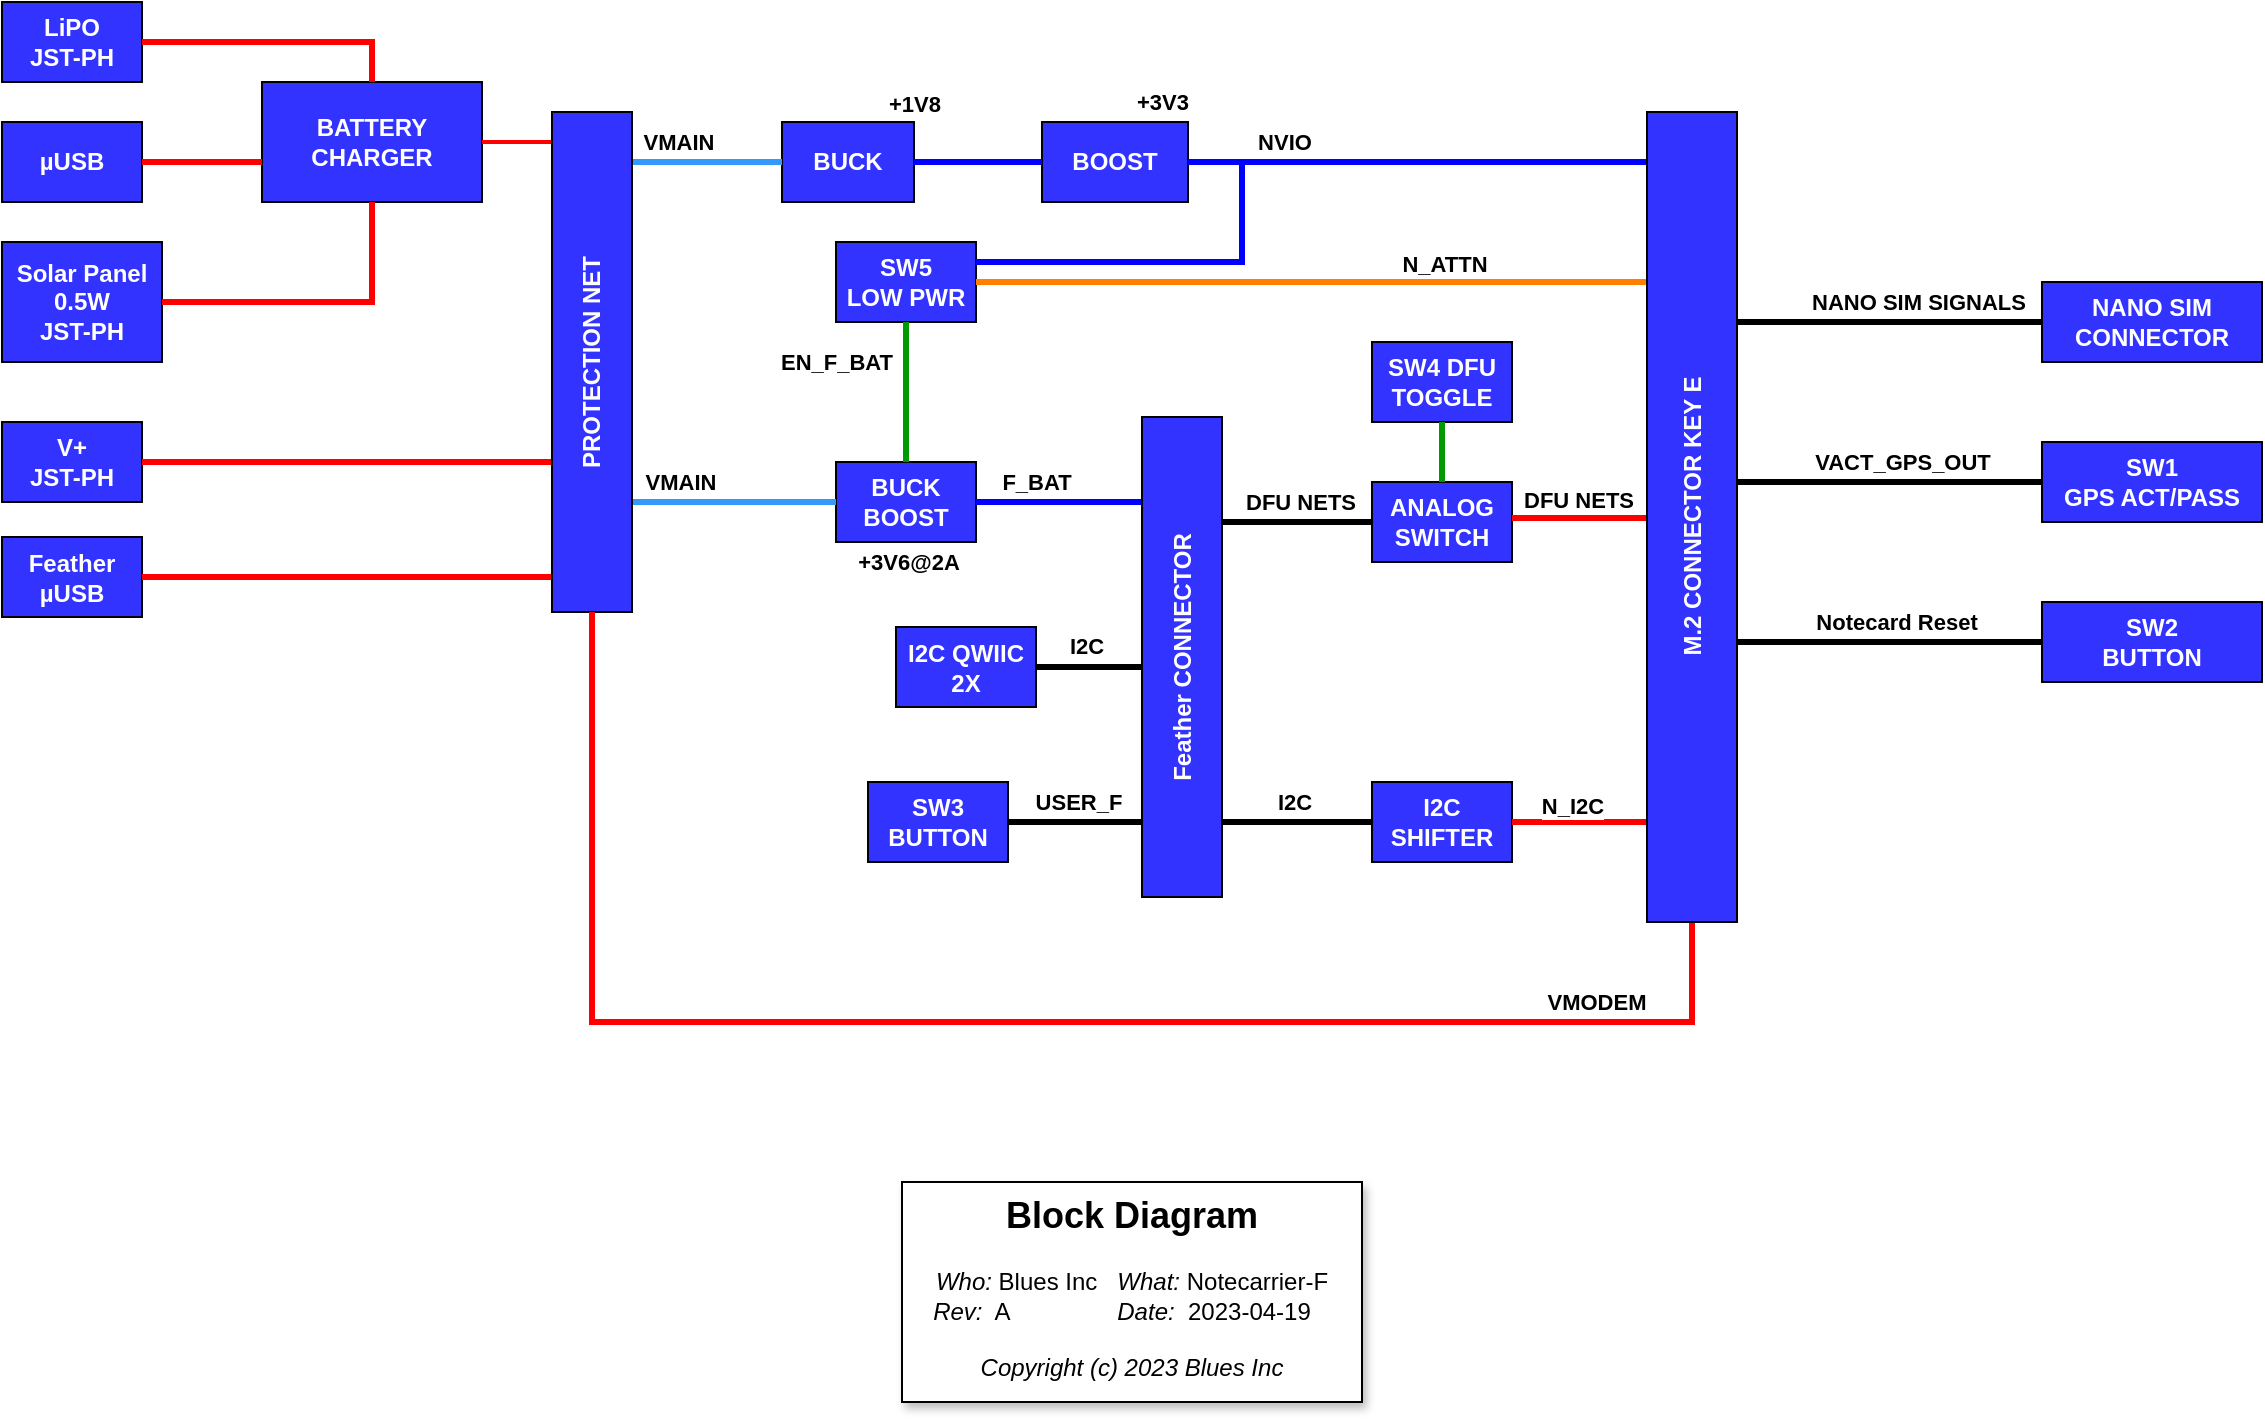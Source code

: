 <mxfile version="21.1.2" type="device">
  <diagram name="Page-1" id="uR9CqJ2n2mXbMMdv6deQ">
    <mxGraphModel dx="1223" dy="858" grid="1" gridSize="10" guides="1" tooltips="1" connect="1" arrows="1" fold="1" page="1" pageScale="1" pageWidth="1169" pageHeight="827" math="0" shadow="0">
      <root>
        <mxCell id="0" />
        <mxCell id="1" parent="0" />
        <mxCell id="u0QYyVKN4QXaWsdcngb1-1" value="&lt;p style=&quot;line-height: 120%;&quot;&gt;&lt;b style=&quot;font-size: 18px;&quot;&gt;Block Diagram&lt;br&gt;&lt;br&gt;&lt;/b&gt;&lt;i&gt;Who:&lt;/i&gt; Blues Inc&amp;nbsp; &amp;nbsp;&lt;i&gt;What:&lt;/i&gt; Notecarrier-F&lt;br&gt;&lt;i&gt;Rev:&lt;/i&gt;&amp;nbsp; A&amp;nbsp; &amp;nbsp; &amp;nbsp; &amp;nbsp; &amp;nbsp; &amp;nbsp; &amp;nbsp; &amp;nbsp;&amp;nbsp;&lt;i&gt;Date:&lt;/i&gt;&amp;nbsp; 2023-04-19&amp;nbsp; &amp;nbsp;&lt;br&gt;&lt;br&gt;&lt;i&gt;Copyright (c) 2023 Blues Inc&lt;/i&gt;&lt;/p&gt;" style="rounded=0;whiteSpace=wrap;html=1;shadow=1;" parent="1" vertex="1">
          <mxGeometry x="470" y="690" width="230" height="110" as="geometry" />
        </mxCell>
        <mxCell id="FmZxhlAY7pAz8xZsXRiV-3" value="&lt;font color=&quot;#ffffff&quot;&gt;&lt;b&gt;LiPO&lt;br&gt;JST-PH&lt;/b&gt;&lt;/font&gt;" style="rounded=0;whiteSpace=wrap;html=1;fillColor=#3333FF;" vertex="1" parent="1">
          <mxGeometry x="20" y="100" width="70" height="40" as="geometry" />
        </mxCell>
        <mxCell id="FmZxhlAY7pAz8xZsXRiV-4" value="&lt;font color=&quot;#ffffff&quot;&gt;&lt;b&gt;µUSB&lt;/b&gt;&lt;/font&gt;" style="rounded=0;whiteSpace=wrap;html=1;fillColor=#3333FF;" vertex="1" parent="1">
          <mxGeometry x="20" y="160" width="70" height="40" as="geometry" />
        </mxCell>
        <mxCell id="FmZxhlAY7pAz8xZsXRiV-5" value="&lt;font color=&quot;#ffffff&quot;&gt;&lt;b&gt;Solar Panel 0.5W&lt;br&gt;JST-PH&lt;/b&gt;&lt;/font&gt;" style="rounded=0;whiteSpace=wrap;html=1;fillColor=#3333FF;" vertex="1" parent="1">
          <mxGeometry x="20" y="220" width="80" height="60" as="geometry" />
        </mxCell>
        <mxCell id="FmZxhlAY7pAz8xZsXRiV-6" value="&lt;font color=&quot;#ffffff&quot;&gt;&lt;b&gt;V+&lt;br&gt;JST-PH&lt;/b&gt;&lt;/font&gt;" style="rounded=0;whiteSpace=wrap;html=1;fillColor=#3333FF;" vertex="1" parent="1">
          <mxGeometry x="20" y="310" width="70" height="40" as="geometry" />
        </mxCell>
        <mxCell id="FmZxhlAY7pAz8xZsXRiV-7" value="&lt;font color=&quot;#ffffff&quot;&gt;&lt;b&gt;Feather&lt;br&gt;µUSB&lt;/b&gt;&lt;/font&gt;" style="rounded=0;whiteSpace=wrap;html=1;fillColor=#3333FF;" vertex="1" parent="1">
          <mxGeometry x="20" y="367.5" width="70" height="40" as="geometry" />
        </mxCell>
        <mxCell id="FmZxhlAY7pAz8xZsXRiV-8" value="&lt;font color=&quot;#ffffff&quot;&gt;&lt;b&gt;BATTERY CHARGER&lt;/b&gt;&lt;/font&gt;" style="rounded=0;whiteSpace=wrap;html=1;fillColor=#3333FF;" vertex="1" parent="1">
          <mxGeometry x="150" y="140" width="110" height="60" as="geometry" />
        </mxCell>
        <mxCell id="FmZxhlAY7pAz8xZsXRiV-9" style="edgeStyle=orthogonalEdgeStyle;rounded=0;orthogonalLoop=1;jettySize=auto;html=1;strokeColor=#FF0000;strokeWidth=3;endArrow=none;endFill=0;exitX=1;exitY=0.5;exitDx=0;exitDy=0;entryX=0.5;entryY=0;entryDx=0;entryDy=0;" edge="1" parent="1" source="FmZxhlAY7pAz8xZsXRiV-3" target="FmZxhlAY7pAz8xZsXRiV-8">
          <mxGeometry relative="1" as="geometry">
            <Array as="points">
              <mxPoint x="205" y="120" />
            </Array>
            <mxPoint x="100" y="70" as="sourcePoint" />
            <mxPoint x="269" y="110" as="targetPoint" />
          </mxGeometry>
        </mxCell>
        <mxCell id="FmZxhlAY7pAz8xZsXRiV-11" style="edgeStyle=orthogonalEdgeStyle;rounded=0;orthogonalLoop=1;jettySize=auto;html=1;strokeColor=#FF0000;strokeWidth=3;endArrow=none;endFill=0;exitX=1;exitY=0.5;exitDx=0;exitDy=0;" edge="1" parent="1" source="FmZxhlAY7pAz8xZsXRiV-4" target="FmZxhlAY7pAz8xZsXRiV-8">
          <mxGeometry relative="1" as="geometry">
            <Array as="points">
              <mxPoint x="160" y="180" />
              <mxPoint x="160" y="180" />
            </Array>
            <mxPoint x="100" y="130" as="sourcePoint" />
            <mxPoint x="215" y="150" as="targetPoint" />
          </mxGeometry>
        </mxCell>
        <mxCell id="FmZxhlAY7pAz8xZsXRiV-12" style="edgeStyle=orthogonalEdgeStyle;rounded=0;orthogonalLoop=1;jettySize=auto;html=1;strokeColor=#FF0000;strokeWidth=3;endArrow=none;endFill=0;exitX=1;exitY=0.5;exitDx=0;exitDy=0;entryX=0.5;entryY=1;entryDx=0;entryDy=0;" edge="1" parent="1" source="FmZxhlAY7pAz8xZsXRiV-5" target="FmZxhlAY7pAz8xZsXRiV-8">
          <mxGeometry relative="1" as="geometry">
            <Array as="points">
              <mxPoint x="205" y="250" />
            </Array>
            <mxPoint x="110" y="140" as="sourcePoint" />
            <mxPoint x="225" y="160" as="targetPoint" />
          </mxGeometry>
        </mxCell>
        <mxCell id="FmZxhlAY7pAz8xZsXRiV-13" style="edgeStyle=orthogonalEdgeStyle;rounded=0;orthogonalLoop=1;jettySize=auto;html=1;strokeColor=#FF0000;strokeWidth=3;endArrow=none;endFill=0;exitX=1;exitY=0.5;exitDx=0;exitDy=0;" edge="1" parent="1" source="FmZxhlAY7pAz8xZsXRiV-6" target="FmZxhlAY7pAz8xZsXRiV-2">
          <mxGeometry relative="1" as="geometry">
            <Array as="points">
              <mxPoint x="335" y="330" />
            </Array>
            <mxPoint x="100" y="190" as="sourcePoint" />
            <mxPoint x="160" y="190" as="targetPoint" />
          </mxGeometry>
        </mxCell>
        <mxCell id="FmZxhlAY7pAz8xZsXRiV-14" style="edgeStyle=orthogonalEdgeStyle;rounded=0;orthogonalLoop=1;jettySize=auto;html=1;strokeColor=#FF0000;strokeWidth=3;endArrow=none;endFill=0;exitX=1;exitY=0.5;exitDx=0;exitDy=0;" edge="1" parent="1" source="FmZxhlAY7pAz8xZsXRiV-7" target="FmZxhlAY7pAz8xZsXRiV-2">
          <mxGeometry relative="1" as="geometry">
            <Array as="points">
              <mxPoint x="335" y="388" />
            </Array>
            <mxPoint x="110" y="200" as="sourcePoint" />
            <mxPoint x="170" y="200" as="targetPoint" />
          </mxGeometry>
        </mxCell>
        <mxCell id="FmZxhlAY7pAz8xZsXRiV-15" style="edgeStyle=orthogonalEdgeStyle;rounded=0;orthogonalLoop=1;jettySize=auto;html=1;strokeColor=#FF0000;strokeWidth=2;endArrow=none;endFill=0;exitX=1;exitY=0.5;exitDx=0;exitDy=0;" edge="1" parent="1" source="FmZxhlAY7pAz8xZsXRiV-8" target="FmZxhlAY7pAz8xZsXRiV-2">
          <mxGeometry relative="1" as="geometry">
            <Array as="points">
              <mxPoint x="335" y="170" />
            </Array>
            <mxPoint x="120" y="210" as="sourcePoint" />
            <mxPoint x="180" y="210" as="targetPoint" />
          </mxGeometry>
        </mxCell>
        <mxCell id="FmZxhlAY7pAz8xZsXRiV-16" value="&lt;font color=&quot;#ffffff&quot;&gt;&lt;b&gt;BUCK&lt;br&gt;&lt;/b&gt;&lt;/font&gt;" style="rounded=0;whiteSpace=wrap;html=1;fillColor=#3333FF;" vertex="1" parent="1">
          <mxGeometry x="410" y="160" width="66" height="40" as="geometry" />
        </mxCell>
        <mxCell id="FmZxhlAY7pAz8xZsXRiV-17" value="&lt;font color=&quot;#ffffff&quot;&gt;&lt;b&gt;BOOST&lt;br&gt;&lt;/b&gt;&lt;/font&gt;" style="rounded=0;whiteSpace=wrap;html=1;fillColor=#3333FF;" vertex="1" parent="1">
          <mxGeometry x="540" y="160" width="73" height="40" as="geometry" />
        </mxCell>
        <mxCell id="FmZxhlAY7pAz8xZsXRiV-18" style="edgeStyle=orthogonalEdgeStyle;rounded=0;orthogonalLoop=1;jettySize=auto;html=1;endArrow=none;endFill=0;strokeColor=#3399FF;strokeWidth=3;exitX=1;exitY=0.5;exitDx=0;exitDy=0;" edge="1" parent="1" source="FmZxhlAY7pAz8xZsXRiV-2" target="FmZxhlAY7pAz8xZsXRiV-16">
          <mxGeometry relative="1" as="geometry">
            <Array as="points">
              <mxPoint x="315" y="180" />
            </Array>
            <mxPoint x="380" y="230" as="sourcePoint" />
            <mxPoint x="1043" y="50" as="targetPoint" />
          </mxGeometry>
        </mxCell>
        <mxCell id="FmZxhlAY7pAz8xZsXRiV-19" value="VMAIN" style="edgeLabel;html=1;align=center;verticalAlign=middle;resizable=0;points=[];fontStyle=1;labelBackgroundColor=none;" vertex="1" connectable="0" parent="FmZxhlAY7pAz8xZsXRiV-18">
          <mxGeometry x="0.943" y="4" relative="1" as="geometry">
            <mxPoint x="-49" y="-6" as="offset" />
          </mxGeometry>
        </mxCell>
        <mxCell id="FmZxhlAY7pAz8xZsXRiV-20" style="edgeStyle=orthogonalEdgeStyle;rounded=0;orthogonalLoop=1;jettySize=auto;html=1;endArrow=none;endFill=0;strokeColor=#0000FF;strokeWidth=3;" edge="1" parent="1" source="FmZxhlAY7pAz8xZsXRiV-16" target="FmZxhlAY7pAz8xZsXRiV-17">
          <mxGeometry relative="1" as="geometry">
            <Array as="points" />
            <mxPoint x="509" y="179.5" as="sourcePoint" />
            <mxPoint x="559" y="180" as="targetPoint" />
          </mxGeometry>
        </mxCell>
        <mxCell id="FmZxhlAY7pAz8xZsXRiV-21" value="+1V8" style="edgeLabel;html=1;align=center;verticalAlign=middle;resizable=0;points=[];fontStyle=1;labelBackgroundColor=none;" vertex="1" connectable="0" parent="FmZxhlAY7pAz8xZsXRiV-20">
          <mxGeometry x="0.943" y="4" relative="1" as="geometry">
            <mxPoint x="-62" y="-25" as="offset" />
          </mxGeometry>
        </mxCell>
        <mxCell id="FmZxhlAY7pAz8xZsXRiV-22" value="&lt;font color=&quot;#ffffff&quot;&gt;&lt;b&gt;SW5&lt;br&gt;LOW PWR&lt;br&gt;&lt;/b&gt;&lt;/font&gt;" style="rounded=0;whiteSpace=wrap;html=1;fillColor=#3333FF;" vertex="1" parent="1">
          <mxGeometry x="437" y="220" width="70" height="40" as="geometry" />
        </mxCell>
        <mxCell id="FmZxhlAY7pAz8xZsXRiV-23" value="&lt;font color=&quot;#ffffff&quot;&gt;&lt;b&gt;BUCK BOOST&lt;br&gt;&lt;/b&gt;&lt;/font&gt;" style="rounded=0;whiteSpace=wrap;html=1;fillColor=#3333FF;" vertex="1" parent="1">
          <mxGeometry x="437" y="330" width="70" height="40" as="geometry" />
        </mxCell>
        <mxCell id="FmZxhlAY7pAz8xZsXRiV-24" style="edgeStyle=orthogonalEdgeStyle;rounded=0;orthogonalLoop=1;jettySize=auto;html=1;endArrow=none;endFill=0;strokeColor=#3399FF;strokeWidth=3;" edge="1" parent="1" source="FmZxhlAY7pAz8xZsXRiV-2" target="FmZxhlAY7pAz8xZsXRiV-23">
          <mxGeometry relative="1" as="geometry">
            <Array as="points">
              <mxPoint x="320" y="350" />
            </Array>
            <mxPoint x="330" y="435" as="sourcePoint" />
            <mxPoint x="439" y="350" as="targetPoint" />
          </mxGeometry>
        </mxCell>
        <mxCell id="FmZxhlAY7pAz8xZsXRiV-25" value="VMAIN" style="edgeLabel;html=1;align=center;verticalAlign=middle;resizable=0;points=[];fontStyle=1;labelBackgroundColor=none;" vertex="1" connectable="0" parent="FmZxhlAY7pAz8xZsXRiV-24">
          <mxGeometry x="0.943" y="4" relative="1" as="geometry">
            <mxPoint x="-73" y="-6" as="offset" />
          </mxGeometry>
        </mxCell>
        <mxCell id="FmZxhlAY7pAz8xZsXRiV-2" value="&lt;font color=&quot;#ffffff&quot;&gt;&lt;b&gt;PROTECTION NET&lt;br&gt;&lt;/b&gt;&lt;/font&gt;" style="rounded=0;whiteSpace=wrap;html=1;fillColor=#3333FF;rotation=-90;" vertex="1" parent="1">
          <mxGeometry x="190" y="260" width="250" height="40" as="geometry" />
        </mxCell>
        <mxCell id="FmZxhlAY7pAz8xZsXRiV-26" style="edgeStyle=orthogonalEdgeStyle;rounded=0;orthogonalLoop=1;jettySize=auto;html=1;endArrow=none;endFill=0;strokeColor=#009900;strokeWidth=3;" edge="1" parent="1" source="FmZxhlAY7pAz8xZsXRiV-23" target="FmZxhlAY7pAz8xZsXRiV-22">
          <mxGeometry relative="1" as="geometry">
            <Array as="points" />
            <mxPoint x="499" y="193" as="sourcePoint" />
            <mxPoint x="565" y="193" as="targetPoint" />
          </mxGeometry>
        </mxCell>
        <mxCell id="FmZxhlAY7pAz8xZsXRiV-27" value="EN_F_BAT" style="edgeLabel;html=1;align=center;verticalAlign=middle;resizable=0;points=[];fontStyle=1;labelBackgroundColor=none;" vertex="1" connectable="0" parent="FmZxhlAY7pAz8xZsXRiV-26">
          <mxGeometry x="0.943" y="4" relative="1" as="geometry">
            <mxPoint x="-31" y="18" as="offset" />
          </mxGeometry>
        </mxCell>
        <mxCell id="FmZxhlAY7pAz8xZsXRiV-29" value="&lt;font color=&quot;#ffffff&quot;&gt;&lt;b&gt;I2C QWIIC 2X&lt;br&gt;&lt;/b&gt;&lt;/font&gt;" style="rounded=0;whiteSpace=wrap;html=1;fillColor=#3333FF;" vertex="1" parent="1">
          <mxGeometry x="467" y="412.5" width="70" height="40" as="geometry" />
        </mxCell>
        <mxCell id="FmZxhlAY7pAz8xZsXRiV-30" value="&lt;font color=&quot;#ffffff&quot;&gt;&lt;b&gt;SW3 BUTTON&lt;br&gt;&lt;/b&gt;&lt;/font&gt;" style="rounded=0;whiteSpace=wrap;html=1;fillColor=#3333FF;" vertex="1" parent="1">
          <mxGeometry x="453" y="490" width="70" height="40" as="geometry" />
        </mxCell>
        <mxCell id="FmZxhlAY7pAz8xZsXRiV-31" style="edgeStyle=orthogonalEdgeStyle;rounded=0;orthogonalLoop=1;jettySize=auto;html=1;endArrow=none;endFill=0;strokeColor=#0000FF;strokeWidth=3;" edge="1" parent="1" source="FmZxhlAY7pAz8xZsXRiV-17" target="FmZxhlAY7pAz8xZsXRiV-1">
          <mxGeometry relative="1" as="geometry">
            <Array as="points">
              <mxPoint x="865" y="180" />
            </Array>
            <mxPoint x="484" y="190" as="sourcePoint" />
            <mxPoint x="550" y="190" as="targetPoint" />
          </mxGeometry>
        </mxCell>
        <mxCell id="FmZxhlAY7pAz8xZsXRiV-32" value="NVIO" style="edgeLabel;html=1;align=center;verticalAlign=middle;resizable=0;points=[];fontStyle=1;labelBackgroundColor=none;" vertex="1" connectable="0" parent="FmZxhlAY7pAz8xZsXRiV-31">
          <mxGeometry x="0.943" y="4" relative="1" as="geometry">
            <mxPoint x="-200" y="7" as="offset" />
          </mxGeometry>
        </mxCell>
        <mxCell id="FmZxhlAY7pAz8xZsXRiV-58" value="+3V3" style="edgeLabel;html=1;align=center;verticalAlign=middle;resizable=0;points=[];fontStyle=1" vertex="1" connectable="0" parent="FmZxhlAY7pAz8xZsXRiV-31">
          <mxGeometry x="-0.841" y="-2" relative="1" as="geometry">
            <mxPoint x="-35" y="-32" as="offset" />
          </mxGeometry>
        </mxCell>
        <mxCell id="FmZxhlAY7pAz8xZsXRiV-33" style="edgeStyle=orthogonalEdgeStyle;rounded=0;orthogonalLoop=1;jettySize=auto;html=1;endArrow=none;endFill=0;strokeColor=#0000FF;strokeWidth=3;entryX=1;entryY=0.5;entryDx=0;entryDy=0;" edge="1" parent="1" source="FmZxhlAY7pAz8xZsXRiV-22" target="FmZxhlAY7pAz8xZsXRiV-1">
          <mxGeometry relative="1" as="geometry">
            <Array as="points">
              <mxPoint x="640" y="230" />
              <mxPoint x="640" y="180" />
              <mxPoint x="865" y="180" />
            </Array>
            <mxPoint x="648" y="190" as="sourcePoint" />
            <mxPoint x="900" y="165" as="targetPoint" />
          </mxGeometry>
        </mxCell>
        <mxCell id="FmZxhlAY7pAz8xZsXRiV-35" style="edgeStyle=orthogonalEdgeStyle;rounded=0;orthogonalLoop=1;jettySize=auto;html=1;endArrow=none;endFill=0;strokeColor=#FF8000;strokeWidth=3;entryX=1;entryY=0.5;entryDx=0;entryDy=0;" edge="1" parent="1" source="FmZxhlAY7pAz8xZsXRiV-22" target="FmZxhlAY7pAz8xZsXRiV-1">
          <mxGeometry relative="1" as="geometry">
            <Array as="points">
              <mxPoint x="865" y="240" />
            </Array>
            <mxPoint x="648" y="190" as="sourcePoint" />
            <mxPoint x="930" y="210" as="targetPoint" />
          </mxGeometry>
        </mxCell>
        <mxCell id="FmZxhlAY7pAz8xZsXRiV-36" value="N_ATTN" style="edgeLabel;html=1;align=center;verticalAlign=middle;resizable=0;points=[];fontStyle=1;labelBackgroundColor=none;" vertex="1" connectable="0" parent="FmZxhlAY7pAz8xZsXRiV-35">
          <mxGeometry x="0.943" y="4" relative="1" as="geometry">
            <mxPoint x="-120" y="63" as="offset" />
          </mxGeometry>
        </mxCell>
        <mxCell id="FmZxhlAY7pAz8xZsXRiV-37" style="edgeStyle=orthogonalEdgeStyle;rounded=0;orthogonalLoop=1;jettySize=auto;html=1;endArrow=none;endFill=0;strokeColor=#0000FF;strokeWidth=3;entryX=1;entryY=0.5;entryDx=0;entryDy=0;" edge="1" parent="1" source="FmZxhlAY7pAz8xZsXRiV-23" target="FmZxhlAY7pAz8xZsXRiV-28">
          <mxGeometry relative="1" as="geometry">
            <Array as="points">
              <mxPoint x="610" y="350" />
            </Array>
            <mxPoint x="509" y="190" as="sourcePoint" />
            <mxPoint x="575" y="190" as="targetPoint" />
          </mxGeometry>
        </mxCell>
        <mxCell id="FmZxhlAY7pAz8xZsXRiV-38" value="F_BAT" style="edgeLabel;html=1;align=center;verticalAlign=middle;resizable=0;points=[];fontStyle=1;labelBackgroundColor=none;" vertex="1" connectable="0" parent="FmZxhlAY7pAz8xZsXRiV-37">
          <mxGeometry x="0.943" y="4" relative="1" as="geometry">
            <mxPoint x="-69" y="28" as="offset" />
          </mxGeometry>
        </mxCell>
        <mxCell id="FmZxhlAY7pAz8xZsXRiV-39" style="edgeStyle=orthogonalEdgeStyle;rounded=0;orthogonalLoop=1;jettySize=auto;html=1;endArrow=none;endFill=0;strokeColor=#000000;strokeWidth=3;entryX=1;entryY=0.5;entryDx=0;entryDy=0;" edge="1" parent="1" source="FmZxhlAY7pAz8xZsXRiV-29" target="FmZxhlAY7pAz8xZsXRiV-28">
          <mxGeometry relative="1" as="geometry">
            <Array as="points">
              <mxPoint x="610" y="433" />
            </Array>
            <mxPoint x="540" y="360" as="sourcePoint" />
            <mxPoint x="645" y="318" as="targetPoint" />
          </mxGeometry>
        </mxCell>
        <mxCell id="FmZxhlAY7pAz8xZsXRiV-40" value="I2C" style="edgeLabel;html=1;align=center;verticalAlign=middle;resizable=0;points=[];fontStyle=1;labelBackgroundColor=none;" vertex="1" connectable="0" parent="FmZxhlAY7pAz8xZsXRiV-39">
          <mxGeometry x="0.943" y="4" relative="1" as="geometry">
            <mxPoint x="-44" y="109" as="offset" />
          </mxGeometry>
        </mxCell>
        <mxCell id="FmZxhlAY7pAz8xZsXRiV-41" style="edgeStyle=orthogonalEdgeStyle;rounded=0;orthogonalLoop=1;jettySize=auto;html=1;endArrow=none;endFill=0;strokeColor=#000000;strokeWidth=3;entryX=0;entryY=0.5;entryDx=0;entryDy=0;" edge="1" parent="1" source="FmZxhlAY7pAz8xZsXRiV-30" target="FmZxhlAY7pAz8xZsXRiV-28">
          <mxGeometry relative="1" as="geometry">
            <Array as="points">
              <mxPoint x="610" y="510" />
            </Array>
            <mxPoint x="559" y="443" as="sourcePoint" />
            <mxPoint x="645" y="558" as="targetPoint" />
          </mxGeometry>
        </mxCell>
        <mxCell id="FmZxhlAY7pAz8xZsXRiV-42" value="USER_F" style="edgeLabel;html=1;align=center;verticalAlign=middle;resizable=0;points=[];fontStyle=1;labelBackgroundColor=none;" vertex="1" connectable="0" parent="FmZxhlAY7pAz8xZsXRiV-41">
          <mxGeometry x="0.943" y="4" relative="1" as="geometry">
            <mxPoint x="-56" y="-44" as="offset" />
          </mxGeometry>
        </mxCell>
        <mxCell id="FmZxhlAY7pAz8xZsXRiV-43" value="&lt;font color=&quot;#ffffff&quot;&gt;&lt;b&gt;SW4 DFU TOGGLE&lt;br&gt;&lt;/b&gt;&lt;/font&gt;" style="rounded=0;whiteSpace=wrap;html=1;fillColor=#3333FF;" vertex="1" parent="1">
          <mxGeometry x="705" y="270" width="70" height="40" as="geometry" />
        </mxCell>
        <mxCell id="FmZxhlAY7pAz8xZsXRiV-44" value="&lt;font color=&quot;#ffffff&quot;&gt;&lt;b&gt;ANALOG SWITCH&lt;br&gt;&lt;/b&gt;&lt;/font&gt;" style="rounded=0;whiteSpace=wrap;html=1;fillColor=#3333FF;" vertex="1" parent="1">
          <mxGeometry x="705" y="340" width="70" height="40" as="geometry" />
        </mxCell>
        <mxCell id="FmZxhlAY7pAz8xZsXRiV-45" value="&lt;font color=&quot;#ffffff&quot;&gt;&lt;b&gt;I2C SHIFTER&lt;br&gt;&lt;/b&gt;&lt;/font&gt;" style="rounded=0;whiteSpace=wrap;html=1;fillColor=#3333FF;" vertex="1" parent="1">
          <mxGeometry x="705" y="490" width="70" height="40" as="geometry" />
        </mxCell>
        <mxCell id="FmZxhlAY7pAz8xZsXRiV-46" style="edgeStyle=orthogonalEdgeStyle;rounded=0;orthogonalLoop=1;jettySize=auto;html=1;endArrow=none;endFill=0;strokeColor=#000000;strokeWidth=3;" edge="1" parent="1" source="FmZxhlAY7pAz8xZsXRiV-28" target="FmZxhlAY7pAz8xZsXRiV-45">
          <mxGeometry relative="1" as="geometry">
            <Array as="points">
              <mxPoint x="615" y="500" />
              <mxPoint x="615" y="510" />
            </Array>
            <mxPoint x="635" y="500" as="sourcePoint" />
            <mxPoint x="640" y="543" as="targetPoint" />
          </mxGeometry>
        </mxCell>
        <mxCell id="FmZxhlAY7pAz8xZsXRiV-47" value="I2C" style="edgeLabel;html=1;align=center;verticalAlign=middle;resizable=0;points=[];fontStyle=1;labelBackgroundColor=none;" vertex="1" connectable="0" parent="FmZxhlAY7pAz8xZsXRiV-46">
          <mxGeometry x="0.943" y="4" relative="1" as="geometry">
            <mxPoint x="-35" y="-6" as="offset" />
          </mxGeometry>
        </mxCell>
        <mxCell id="FmZxhlAY7pAz8xZsXRiV-48" style="edgeStyle=orthogonalEdgeStyle;rounded=0;orthogonalLoop=1;jettySize=auto;html=1;strokeColor=#FF0000;strokeWidth=3;endArrow=none;endFill=0;entryX=0;entryY=0.5;entryDx=0;entryDy=0;" edge="1" parent="1" source="FmZxhlAY7pAz8xZsXRiV-2" target="FmZxhlAY7pAz8xZsXRiV-1">
          <mxGeometry relative="1" as="geometry">
            <Array as="points">
              <mxPoint x="315" y="610" />
              <mxPoint x="865" y="610" />
            </Array>
            <mxPoint x="260" y="610" as="sourcePoint" />
            <mxPoint x="345" y="398" as="targetPoint" />
          </mxGeometry>
        </mxCell>
        <mxCell id="FmZxhlAY7pAz8xZsXRiV-49" value="VMODEM" style="edgeLabel;html=1;align=center;verticalAlign=middle;resizable=0;points=[];fontStyle=1" vertex="1" connectable="0" parent="FmZxhlAY7pAz8xZsXRiV-48">
          <mxGeometry x="0.778" y="1" relative="1" as="geometry">
            <mxPoint x="-9" y="-9" as="offset" />
          </mxGeometry>
        </mxCell>
        <mxCell id="FmZxhlAY7pAz8xZsXRiV-50" style="edgeStyle=orthogonalEdgeStyle;rounded=0;orthogonalLoop=1;jettySize=auto;html=1;strokeColor=#FF0000;strokeWidth=3;endArrow=none;endFill=0;" edge="1" parent="1" source="FmZxhlAY7pAz8xZsXRiV-45" target="FmZxhlAY7pAz8xZsXRiV-1">
          <mxGeometry relative="1" as="geometry">
            <Array as="points">
              <mxPoint x="875" y="510" />
            </Array>
            <mxPoint x="300" y="415" as="sourcePoint" />
            <mxPoint x="875" y="570" as="targetPoint" />
          </mxGeometry>
        </mxCell>
        <mxCell id="FmZxhlAY7pAz8xZsXRiV-51" value="N_I2C" style="edgeLabel;html=1;align=center;verticalAlign=middle;resizable=0;points=[];fontStyle=1" vertex="1" connectable="0" parent="FmZxhlAY7pAz8xZsXRiV-50">
          <mxGeometry x="0.778" y="1" relative="1" as="geometry">
            <mxPoint x="-73" y="-42" as="offset" />
          </mxGeometry>
        </mxCell>
        <mxCell id="FmZxhlAY7pAz8xZsXRiV-52" style="edgeStyle=orthogonalEdgeStyle;rounded=0;orthogonalLoop=1;jettySize=auto;html=1;strokeColor=#FF0000;strokeWidth=3;endArrow=none;endFill=0;" edge="1" parent="1" source="FmZxhlAY7pAz8xZsXRiV-44" target="FmZxhlAY7pAz8xZsXRiV-1">
          <mxGeometry relative="1" as="geometry">
            <Array as="points">
              <mxPoint x="845" y="358" />
              <mxPoint x="845" y="358" />
            </Array>
            <mxPoint x="785" y="520" as="sourcePoint" />
            <mxPoint x="888" y="570" as="targetPoint" />
          </mxGeometry>
        </mxCell>
        <mxCell id="FmZxhlAY7pAz8xZsXRiV-53" value="DFU NETS" style="edgeLabel;html=1;align=center;verticalAlign=middle;resizable=0;points=[];fontStyle=1" vertex="1" connectable="0" parent="FmZxhlAY7pAz8xZsXRiV-52">
          <mxGeometry x="0.778" y="1" relative="1" as="geometry">
            <mxPoint x="-27" y="-8" as="offset" />
          </mxGeometry>
        </mxCell>
        <mxCell id="FmZxhlAY7pAz8xZsXRiV-54" style="edgeStyle=orthogonalEdgeStyle;rounded=0;orthogonalLoop=1;jettySize=auto;html=1;endArrow=none;endFill=0;strokeColor=#000000;strokeWidth=3;exitX=1;exitY=0.5;exitDx=0;exitDy=0;" edge="1" parent="1" source="FmZxhlAY7pAz8xZsXRiV-28" target="FmZxhlAY7pAz8xZsXRiV-44">
          <mxGeometry relative="1" as="geometry">
            <Array as="points">
              <mxPoint x="610" y="360" />
            </Array>
            <mxPoint x="628" y="558" as="sourcePoint" />
            <mxPoint x="715" y="520" as="targetPoint" />
          </mxGeometry>
        </mxCell>
        <mxCell id="FmZxhlAY7pAz8xZsXRiV-55" value="DFU NETS" style="edgeLabel;html=1;align=center;verticalAlign=middle;resizable=0;points=[];fontStyle=1;labelBackgroundColor=none;" vertex="1" connectable="0" parent="FmZxhlAY7pAz8xZsXRiV-54">
          <mxGeometry x="0.943" y="4" relative="1" as="geometry">
            <mxPoint x="-32" y="-6" as="offset" />
          </mxGeometry>
        </mxCell>
        <mxCell id="FmZxhlAY7pAz8xZsXRiV-28" value="&lt;font color=&quot;#ffffff&quot;&gt;&lt;b&gt;Feather CONNECTOR&lt;br&gt;&lt;/b&gt;&lt;/font&gt;" style="rounded=0;whiteSpace=wrap;html=1;fillColor=#3333FF;rotation=-90;" vertex="1" parent="1">
          <mxGeometry x="490" y="407.5" width="240" height="40" as="geometry" />
        </mxCell>
        <mxCell id="FmZxhlAY7pAz8xZsXRiV-56" style="edgeStyle=orthogonalEdgeStyle;rounded=0;orthogonalLoop=1;jettySize=auto;html=1;endArrow=none;endFill=0;strokeColor=#009900;strokeWidth=3;" edge="1" parent="1" source="FmZxhlAY7pAz8xZsXRiV-44" target="FmZxhlAY7pAz8xZsXRiV-43">
          <mxGeometry relative="1" as="geometry">
            <Array as="points" />
            <mxPoint x="480" y="340" as="sourcePoint" />
            <mxPoint x="480" y="270" as="targetPoint" />
          </mxGeometry>
        </mxCell>
        <mxCell id="FmZxhlAY7pAz8xZsXRiV-59" value="&lt;font color=&quot;#ffffff&quot;&gt;&lt;b&gt;NANO SIM CONNECTOR&lt;/b&gt;&lt;/font&gt;" style="rounded=0;whiteSpace=wrap;html=1;fillColor=#3333FF;" vertex="1" parent="1">
          <mxGeometry x="1040" y="240" width="110" height="40" as="geometry" />
        </mxCell>
        <mxCell id="FmZxhlAY7pAz8xZsXRiV-60" value="&lt;font color=&quot;#ffffff&quot;&gt;&lt;b&gt;SW1&lt;br&gt;GPS ACT/PASS&lt;br&gt;&lt;/b&gt;&lt;/font&gt;" style="rounded=0;whiteSpace=wrap;html=1;fillColor=#3333FF;" vertex="1" parent="1">
          <mxGeometry x="1040" y="320" width="110" height="40" as="geometry" />
        </mxCell>
        <mxCell id="FmZxhlAY7pAz8xZsXRiV-61" value="&lt;font color=&quot;#ffffff&quot;&gt;&lt;b&gt;SW2&lt;br&gt;BUTTON&lt;/b&gt;&lt;/font&gt;" style="rounded=0;whiteSpace=wrap;html=1;fillColor=#3333FF;" vertex="1" parent="1">
          <mxGeometry x="1040" y="400" width="110" height="40" as="geometry" />
        </mxCell>
        <mxCell id="FmZxhlAY7pAz8xZsXRiV-62" style="edgeStyle=orthogonalEdgeStyle;rounded=0;orthogonalLoop=1;jettySize=auto;html=1;endArrow=none;endFill=0;strokeColor=#000000;strokeWidth=3;exitX=1;exitY=0.5;exitDx=0;exitDy=0;" edge="1" parent="1" source="FmZxhlAY7pAz8xZsXRiV-1" target="FmZxhlAY7pAz8xZsXRiV-59">
          <mxGeometry relative="1" as="geometry">
            <Array as="points">
              <mxPoint x="865" y="260" />
            </Array>
            <mxPoint x="547" y="443" as="sourcePoint" />
            <mxPoint x="645" y="558" as="targetPoint" />
          </mxGeometry>
        </mxCell>
        <mxCell id="FmZxhlAY7pAz8xZsXRiV-63" value="NANO SIM SIGNALS" style="edgeLabel;html=1;align=center;verticalAlign=middle;resizable=0;points=[];fontStyle=1;labelBackgroundColor=none;" vertex="1" connectable="0" parent="FmZxhlAY7pAz8xZsXRiV-62">
          <mxGeometry x="0.943" y="4" relative="1" as="geometry">
            <mxPoint x="-54" y="-6" as="offset" />
          </mxGeometry>
        </mxCell>
        <mxCell id="FmZxhlAY7pAz8xZsXRiV-64" style="edgeStyle=orthogonalEdgeStyle;rounded=0;orthogonalLoop=1;jettySize=auto;html=1;endArrow=none;endFill=0;strokeColor=#000000;strokeWidth=3;exitX=1;exitY=0.25;exitDx=0;exitDy=0;" edge="1" parent="1" source="FmZxhlAY7pAz8xZsXRiV-1" target="FmZxhlAY7pAz8xZsXRiV-60">
          <mxGeometry relative="1" as="geometry">
            <Array as="points">
              <mxPoint x="854" y="340" />
            </Array>
            <mxPoint x="875" y="165" as="sourcePoint" />
            <mxPoint x="1040" y="270" as="targetPoint" />
          </mxGeometry>
        </mxCell>
        <mxCell id="FmZxhlAY7pAz8xZsXRiV-65" value="VACT_GPS_OUT" style="edgeLabel;html=1;align=center;verticalAlign=middle;resizable=0;points=[];fontStyle=1;labelBackgroundColor=none;" vertex="1" connectable="0" parent="FmZxhlAY7pAz8xZsXRiV-64">
          <mxGeometry x="0.943" y="4" relative="1" as="geometry">
            <mxPoint x="-60" y="-6" as="offset" />
          </mxGeometry>
        </mxCell>
        <mxCell id="FmZxhlAY7pAz8xZsXRiV-66" style="edgeStyle=orthogonalEdgeStyle;rounded=0;orthogonalLoop=1;jettySize=auto;html=1;endArrow=none;endFill=0;strokeColor=#000000;strokeWidth=3;exitX=0;exitY=0.75;exitDx=0;exitDy=0;" edge="1" parent="1" source="FmZxhlAY7pAz8xZsXRiV-1" target="FmZxhlAY7pAz8xZsXRiV-61">
          <mxGeometry relative="1" as="geometry">
            <Array as="points">
              <mxPoint x="876" y="420" />
            </Array>
            <mxPoint x="885" y="175" as="sourcePoint" />
            <mxPoint x="1050" y="280" as="targetPoint" />
          </mxGeometry>
        </mxCell>
        <mxCell id="FmZxhlAY7pAz8xZsXRiV-67" value="Notecard Reset" style="edgeLabel;html=1;align=center;verticalAlign=middle;resizable=0;points=[];fontStyle=1;labelBackgroundColor=none;" vertex="1" connectable="0" parent="FmZxhlAY7pAz8xZsXRiV-66">
          <mxGeometry x="0.943" y="4" relative="1" as="geometry">
            <mxPoint x="-65" y="-6" as="offset" />
          </mxGeometry>
        </mxCell>
        <mxCell id="FmZxhlAY7pAz8xZsXRiV-1" value="&lt;font color=&quot;#ffffff&quot;&gt;&lt;b&gt;M.2 CONNECTOR KEY E&lt;br&gt;&lt;/b&gt;&lt;/font&gt;" style="rounded=0;whiteSpace=wrap;html=1;fillColor=#3333FF;rotation=-90;" vertex="1" parent="1">
          <mxGeometry x="662.5" y="335" width="405" height="45" as="geometry" />
        </mxCell>
        <mxCell id="FmZxhlAY7pAz8xZsXRiV-68" value="+3V6@2A" style="edgeLabel;html=1;align=center;verticalAlign=middle;resizable=0;points=[];fontStyle=1;labelBackgroundColor=none;" vertex="1" connectable="0" parent="1">
          <mxGeometry x="447" y="290" as="geometry">
            <mxPoint x="26" y="90" as="offset" />
          </mxGeometry>
        </mxCell>
      </root>
    </mxGraphModel>
  </diagram>
</mxfile>
